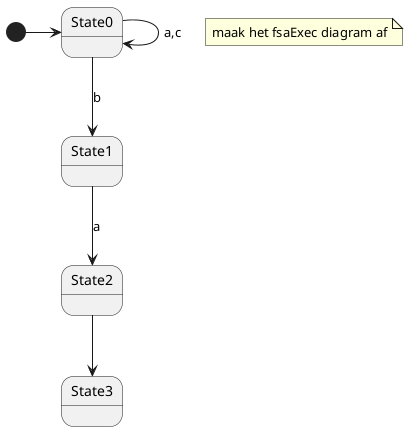 @startuml
'https://plantuml.com/state-diagram

note "maak het fsaExec diagram af" as n1

[*] -> State0
State0 --> State1 : b
State0 --> State0 : a,c
State1 --> State2 : a
State2 --> State3


@enduml